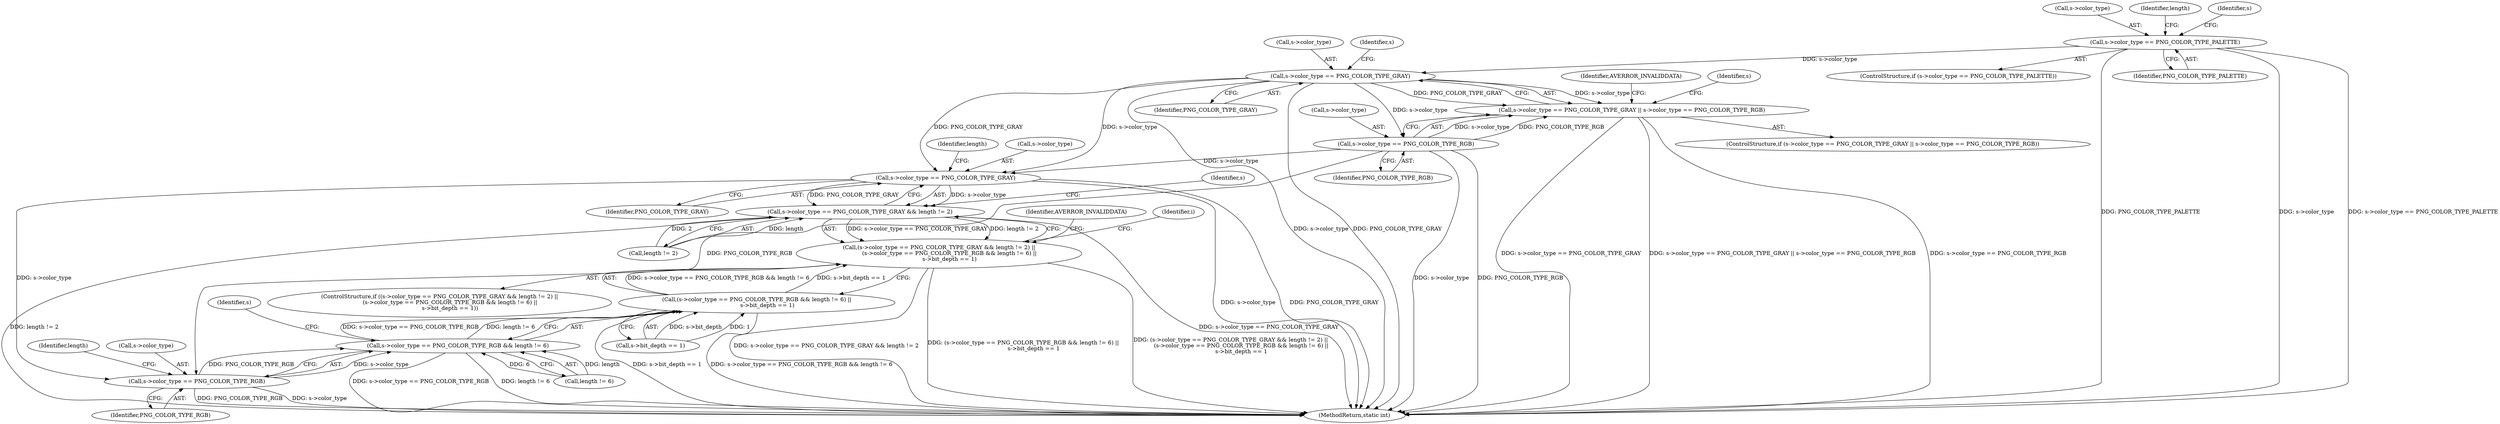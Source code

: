 digraph "0_FFmpeg_e477f09d0b3619f3d29173b2cd593e17e2d1978e_0@pointer" {
"1000137" [label="(Call,s->color_type == PNG_COLOR_TYPE_PALETTE)"];
"1000193" [label="(Call,s->color_type == PNG_COLOR_TYPE_GRAY)"];
"1000192" [label="(Call,s->color_type == PNG_COLOR_TYPE_GRAY || s->color_type == PNG_COLOR_TYPE_RGB)"];
"1000198" [label="(Call,s->color_type == PNG_COLOR_TYPE_RGB)"];
"1000207" [label="(Call,s->color_type == PNG_COLOR_TYPE_GRAY)"];
"1000206" [label="(Call,s->color_type == PNG_COLOR_TYPE_GRAY && length != 2)"];
"1000205" [label="(Call,(s->color_type == PNG_COLOR_TYPE_GRAY && length != 2) ||\n            (s->color_type == PNG_COLOR_TYPE_RGB && length != 6) ||\n            s->bit_depth == 1)"];
"1000217" [label="(Call,s->color_type == PNG_COLOR_TYPE_RGB)"];
"1000216" [label="(Call,s->color_type == PNG_COLOR_TYPE_RGB && length != 6)"];
"1000215" [label="(Call,(s->color_type == PNG_COLOR_TYPE_RGB && length != 6) ||\n            s->bit_depth == 1)"];
"1000197" [label="(Identifier,PNG_COLOR_TYPE_GRAY)"];
"1000198" [label="(Call,s->color_type == PNG_COLOR_TYPE_RGB)"];
"1000221" [label="(Identifier,PNG_COLOR_TYPE_RGB)"];
"1000191" [label="(ControlStructure,if (s->color_type == PNG_COLOR_TYPE_GRAY || s->color_type == PNG_COLOR_TYPE_RGB))"];
"1000137" [label="(Call,s->color_type == PNG_COLOR_TYPE_PALETTE)"];
"1000194" [label="(Call,s->color_type)"];
"1000212" [label="(Call,length != 2)"];
"1000223" [label="(Identifier,length)"];
"1000215" [label="(Call,(s->color_type == PNG_COLOR_TYPE_RGB && length != 6) ||\n            s->bit_depth == 1)"];
"1000222" [label="(Call,length != 6)"];
"1000206" [label="(Call,s->color_type == PNG_COLOR_TYPE_GRAY && length != 2)"];
"1000205" [label="(Call,(s->color_type == PNG_COLOR_TYPE_GRAY && length != 2) ||\n            (s->color_type == PNG_COLOR_TYPE_RGB && length != 6) ||\n            s->bit_depth == 1)"];
"1000225" [label="(Call,s->bit_depth == 1)"];
"1000141" [label="(Identifier,PNG_COLOR_TYPE_PALETTE)"];
"1000213" [label="(Identifier,length)"];
"1000204" [label="(ControlStructure,if ((s->color_type == PNG_COLOR_TYPE_GRAY && length != 2) ||\n            (s->color_type == PNG_COLOR_TYPE_RGB && length != 6) ||\n            s->bit_depth == 1))"];
"1000219" [label="(Identifier,s)"];
"1000136" [label="(ControlStructure,if (s->color_type == PNG_COLOR_TYPE_PALETTE))"];
"1000138" [label="(Call,s->color_type)"];
"1000216" [label="(Call,s->color_type == PNG_COLOR_TYPE_RGB && length != 6)"];
"1000200" [label="(Identifier,s)"];
"1000146" [label="(Identifier,length)"];
"1000211" [label="(Identifier,PNG_COLOR_TYPE_GRAY)"];
"1000217" [label="(Call,s->color_type == PNG_COLOR_TYPE_RGB)"];
"1000207" [label="(Call,s->color_type == PNG_COLOR_TYPE_GRAY)"];
"1000202" [label="(Identifier,PNG_COLOR_TYPE_RGB)"];
"1000282" [label="(Identifier,AVERROR_INVALIDDATA)"];
"1000195" [label="(Identifier,s)"];
"1000192" [label="(Call,s->color_type == PNG_COLOR_TYPE_GRAY || s->color_type == PNG_COLOR_TYPE_RGB)"];
"1000231" [label="(Identifier,AVERROR_INVALIDDATA)"];
"1000218" [label="(Call,s->color_type)"];
"1000209" [label="(Identifier,s)"];
"1000234" [label="(Identifier,i)"];
"1000208" [label="(Call,s->color_type)"];
"1000199" [label="(Call,s->color_type)"];
"1000193" [label="(Call,s->color_type == PNG_COLOR_TYPE_GRAY)"];
"1000227" [label="(Identifier,s)"];
"1000296" [label="(MethodReturn,static int)"];
"1000137" -> "1000136"  [label="AST: "];
"1000137" -> "1000141"  [label="CFG: "];
"1000138" -> "1000137"  [label="AST: "];
"1000141" -> "1000137"  [label="AST: "];
"1000146" -> "1000137"  [label="CFG: "];
"1000195" -> "1000137"  [label="CFG: "];
"1000137" -> "1000296"  [label="DDG: PNG_COLOR_TYPE_PALETTE"];
"1000137" -> "1000296"  [label="DDG: s->color_type"];
"1000137" -> "1000296"  [label="DDG: s->color_type == PNG_COLOR_TYPE_PALETTE"];
"1000137" -> "1000193"  [label="DDG: s->color_type"];
"1000193" -> "1000192"  [label="AST: "];
"1000193" -> "1000197"  [label="CFG: "];
"1000194" -> "1000193"  [label="AST: "];
"1000197" -> "1000193"  [label="AST: "];
"1000200" -> "1000193"  [label="CFG: "];
"1000192" -> "1000193"  [label="CFG: "];
"1000193" -> "1000296"  [label="DDG: s->color_type"];
"1000193" -> "1000296"  [label="DDG: PNG_COLOR_TYPE_GRAY"];
"1000193" -> "1000192"  [label="DDG: s->color_type"];
"1000193" -> "1000192"  [label="DDG: PNG_COLOR_TYPE_GRAY"];
"1000193" -> "1000198"  [label="DDG: s->color_type"];
"1000193" -> "1000207"  [label="DDG: s->color_type"];
"1000193" -> "1000207"  [label="DDG: PNG_COLOR_TYPE_GRAY"];
"1000192" -> "1000191"  [label="AST: "];
"1000192" -> "1000198"  [label="CFG: "];
"1000198" -> "1000192"  [label="AST: "];
"1000209" -> "1000192"  [label="CFG: "];
"1000282" -> "1000192"  [label="CFG: "];
"1000192" -> "1000296"  [label="DDG: s->color_type == PNG_COLOR_TYPE_GRAY"];
"1000192" -> "1000296"  [label="DDG: s->color_type == PNG_COLOR_TYPE_GRAY || s->color_type == PNG_COLOR_TYPE_RGB"];
"1000192" -> "1000296"  [label="DDG: s->color_type == PNG_COLOR_TYPE_RGB"];
"1000198" -> "1000192"  [label="DDG: s->color_type"];
"1000198" -> "1000192"  [label="DDG: PNG_COLOR_TYPE_RGB"];
"1000198" -> "1000202"  [label="CFG: "];
"1000199" -> "1000198"  [label="AST: "];
"1000202" -> "1000198"  [label="AST: "];
"1000198" -> "1000296"  [label="DDG: s->color_type"];
"1000198" -> "1000296"  [label="DDG: PNG_COLOR_TYPE_RGB"];
"1000198" -> "1000207"  [label="DDG: s->color_type"];
"1000198" -> "1000217"  [label="DDG: PNG_COLOR_TYPE_RGB"];
"1000207" -> "1000206"  [label="AST: "];
"1000207" -> "1000211"  [label="CFG: "];
"1000208" -> "1000207"  [label="AST: "];
"1000211" -> "1000207"  [label="AST: "];
"1000213" -> "1000207"  [label="CFG: "];
"1000206" -> "1000207"  [label="CFG: "];
"1000207" -> "1000296"  [label="DDG: s->color_type"];
"1000207" -> "1000296"  [label="DDG: PNG_COLOR_TYPE_GRAY"];
"1000207" -> "1000206"  [label="DDG: s->color_type"];
"1000207" -> "1000206"  [label="DDG: PNG_COLOR_TYPE_GRAY"];
"1000207" -> "1000217"  [label="DDG: s->color_type"];
"1000206" -> "1000205"  [label="AST: "];
"1000206" -> "1000212"  [label="CFG: "];
"1000212" -> "1000206"  [label="AST: "];
"1000219" -> "1000206"  [label="CFG: "];
"1000205" -> "1000206"  [label="CFG: "];
"1000206" -> "1000296"  [label="DDG: s->color_type == PNG_COLOR_TYPE_GRAY"];
"1000206" -> "1000296"  [label="DDG: length != 2"];
"1000206" -> "1000205"  [label="DDG: s->color_type == PNG_COLOR_TYPE_GRAY"];
"1000206" -> "1000205"  [label="DDG: length != 2"];
"1000212" -> "1000206"  [label="DDG: length"];
"1000212" -> "1000206"  [label="DDG: 2"];
"1000205" -> "1000204"  [label="AST: "];
"1000205" -> "1000215"  [label="CFG: "];
"1000215" -> "1000205"  [label="AST: "];
"1000231" -> "1000205"  [label="CFG: "];
"1000234" -> "1000205"  [label="CFG: "];
"1000205" -> "1000296"  [label="DDG: s->color_type == PNG_COLOR_TYPE_GRAY && length != 2"];
"1000205" -> "1000296"  [label="DDG: (s->color_type == PNG_COLOR_TYPE_RGB && length != 6) ||\n            s->bit_depth == 1"];
"1000205" -> "1000296"  [label="DDG: (s->color_type == PNG_COLOR_TYPE_GRAY && length != 2) ||\n            (s->color_type == PNG_COLOR_TYPE_RGB && length != 6) ||\n            s->bit_depth == 1"];
"1000215" -> "1000205"  [label="DDG: s->color_type == PNG_COLOR_TYPE_RGB && length != 6"];
"1000215" -> "1000205"  [label="DDG: s->bit_depth == 1"];
"1000217" -> "1000216"  [label="AST: "];
"1000217" -> "1000221"  [label="CFG: "];
"1000218" -> "1000217"  [label="AST: "];
"1000221" -> "1000217"  [label="AST: "];
"1000223" -> "1000217"  [label="CFG: "];
"1000216" -> "1000217"  [label="CFG: "];
"1000217" -> "1000296"  [label="DDG: PNG_COLOR_TYPE_RGB"];
"1000217" -> "1000296"  [label="DDG: s->color_type"];
"1000217" -> "1000216"  [label="DDG: s->color_type"];
"1000217" -> "1000216"  [label="DDG: PNG_COLOR_TYPE_RGB"];
"1000216" -> "1000215"  [label="AST: "];
"1000216" -> "1000222"  [label="CFG: "];
"1000222" -> "1000216"  [label="AST: "];
"1000227" -> "1000216"  [label="CFG: "];
"1000215" -> "1000216"  [label="CFG: "];
"1000216" -> "1000296"  [label="DDG: s->color_type == PNG_COLOR_TYPE_RGB"];
"1000216" -> "1000296"  [label="DDG: length != 6"];
"1000216" -> "1000215"  [label="DDG: s->color_type == PNG_COLOR_TYPE_RGB"];
"1000216" -> "1000215"  [label="DDG: length != 6"];
"1000222" -> "1000216"  [label="DDG: length"];
"1000222" -> "1000216"  [label="DDG: 6"];
"1000215" -> "1000225"  [label="CFG: "];
"1000225" -> "1000215"  [label="AST: "];
"1000215" -> "1000296"  [label="DDG: s->bit_depth == 1"];
"1000215" -> "1000296"  [label="DDG: s->color_type == PNG_COLOR_TYPE_RGB && length != 6"];
"1000225" -> "1000215"  [label="DDG: s->bit_depth"];
"1000225" -> "1000215"  [label="DDG: 1"];
}
